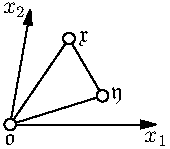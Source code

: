 texpreamble ("\usepackage{amsfonts}");

void
lineBarCircle(real x1, real y1, real x2, real y2, real R, real theta){
  real x1p = x1 + y1 * cos(theta);
  real y1p = y1 * sin(theta);
  real x2p = x2 + y2 * cos(theta);
  real y2p = y2 * sin(theta);
  real alpha = atan((y2p-y1p) / (x2p-x1p));
  draw((x1p, y1p) + R * (cos(alpha), sin(alpha)) -- (x2p, y2p) - R * (cos(alpha), sin(alpha)));
}
void
pointWithLine(real x1, real x2, real R, real theta, string L){
  real x1p = x1 + x2 * cos(theta);
  real x2p = x2 * sin(theta);
  draw (circle((x1p, x2p), R));
  label(L, (x1p+0.1, x2p));
  lineBarCircle(0.0, 0.0, x1, x2, R, theta);
  //  draw(R * (cos(alpha), sin(alpha)) -- (x1p, x2p) - R * (cos(alpha), sin(alpha)));
}

size (3cm);
real R = 0.04;
real x2len = 0.8;
draw (circle((0, 0), R));
draw ((R, 0) -- (1,0), Arrow);
real theta = pi/180*80;
draw (R * (cos(theta), sin(theta)) -- x2len * (cos(theta), sin(theta)), Arrow);

label("$x_1$", (1, -0.1));
label("$x_2$", (x2len * cos(theta)-0.11, x2len * sin(theta)));
label("$\mathfrak{o}$",(0, -0.1));

pointWithLine(0.6, 0.2, R, theta, "$\mathfrak{y}$");
pointWithLine(0.3, 0.6, R, theta, "$\mathfrak{x}$");
lineBarCircle(0.3, 0.6, 0.6, 0.2, R, theta);


